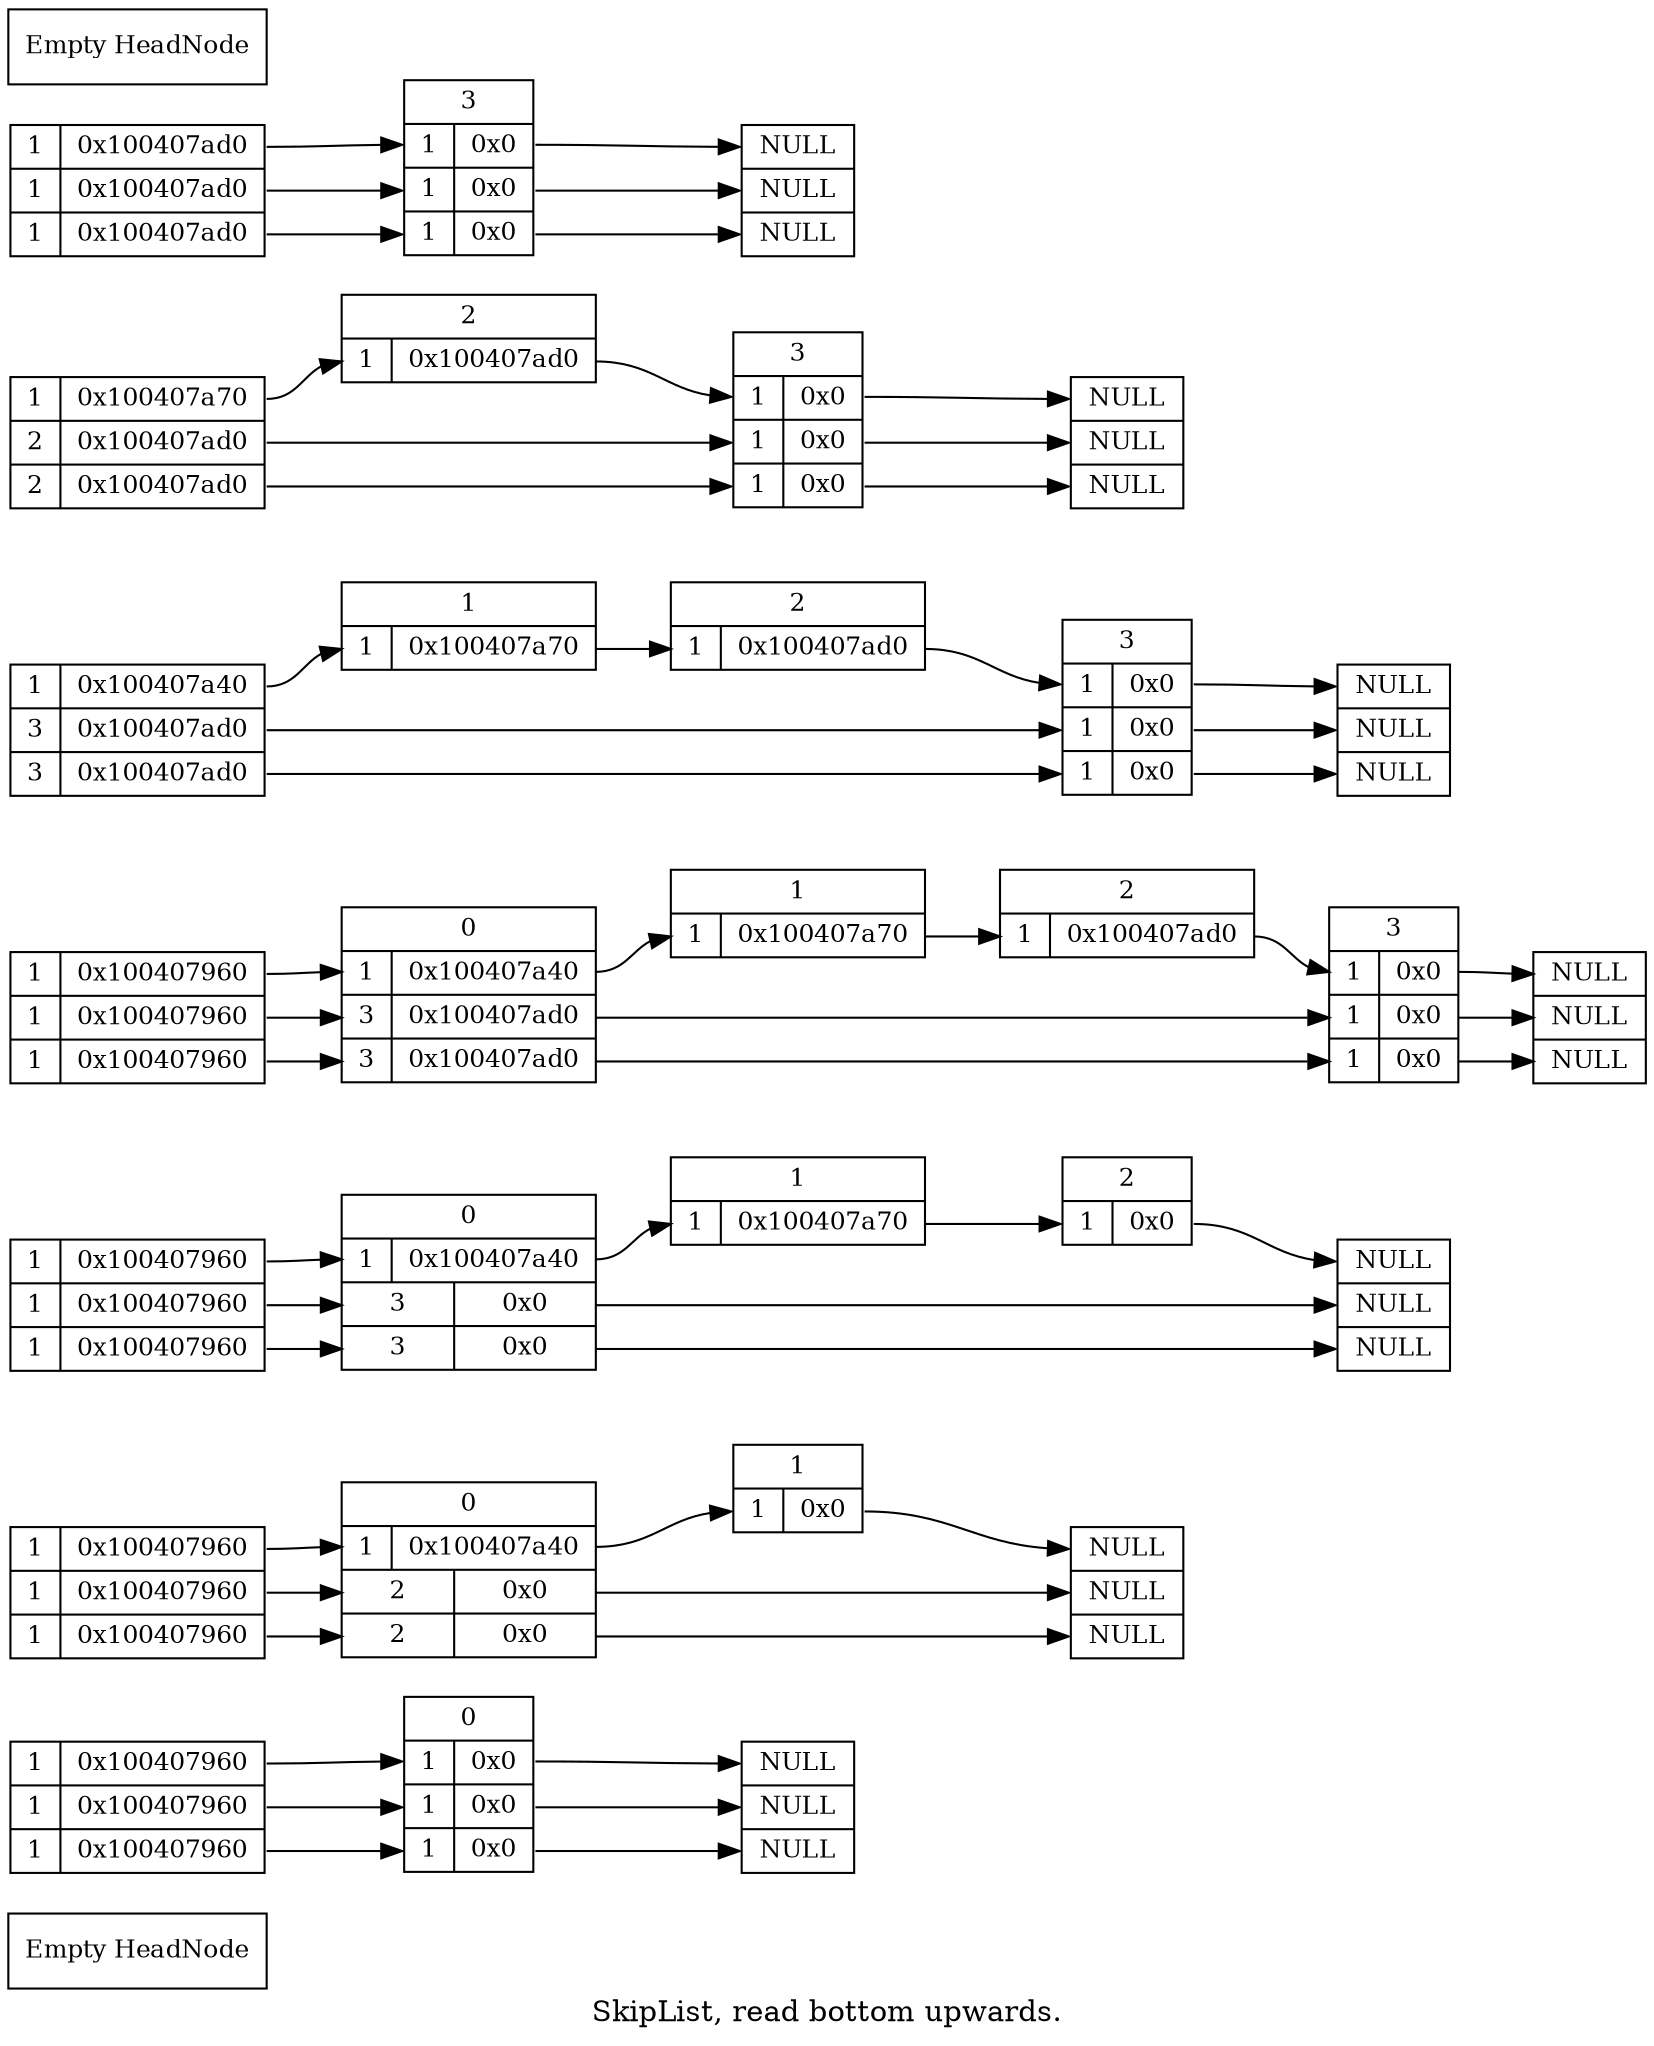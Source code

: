 # doc_insert_remove
digraph SkipList {
label = "SkipList, read bottom upwards."
graph [rankdir = "LR"];
node [fontsize = "12" shape = "ellipse"];
edge [];
"HeadNode" [
label = "Empty HeadNode"
shape = "record"
];
"HeadNode1" [
label = "{ 1 | <f0> 0x100407960} | { 1 | <f1> 0x100407960} | { 1 | <f2> 0x100407960}"
shape = "record"
];
"node10x0" [label = "<w1> NULL | <w2> NULL | <w3> NULL" shape = "record"];
"HeadNode1":f0 -> "node10x100407960":w1 [];
"HeadNode1":f1 -> "node10x100407960":w2 [];
"HeadNode1":f2 -> "node10x100407960":w3 [];
"node10x100407960" [
label = "<f0> 0 | { <w1> 1 | <f1> 0x0 } | { <w2> 1 | <f2> 0x0 } | { <w3> 1 | <f3> 0x0 }"
shape = "record"
];
"node10x100407960":f1 -> "node10x0":w1 [];
"node10x100407960":f2 -> "node10x0":w2 [];
"node10x100407960":f3 -> "node10x0":w3 [];
"HeadNode2" [
label = "{ 1 | <f0> 0x100407960} | { 1 | <f1> 0x100407960} | { 1 | <f2> 0x100407960}"
shape = "record"
];
"node20x0" [label = "<w1> NULL | <w2> NULL | <w3> NULL" shape = "record"];
"HeadNode2":f0 -> "node20x100407960":w1 [];
"HeadNode2":f1 -> "node20x100407960":w2 [];
"HeadNode2":f2 -> "node20x100407960":w3 [];
"node20x100407960" [
label = "<f0> 0 | { <w1> 1 | <f1> 0x100407a40 } | { <w2> 2 | <f2> 0x0 } | { <w3> 2 | <f3> 0x0 }"
shape = "record"
];
"node20x100407960":f1 -> "node20x100407a40":w1 [];
"node20x100407960":f2 -> "node20x0":w2 [];
"node20x100407960":f3 -> "node20x0":w3 [];
"node20x100407a40" [
label = "<f0> 1 | { <w1> 1 | <f1> 0x0 }"
shape = "record"
];
"node20x100407a40":f1 -> "node20x0":w1 [];
"HeadNode3" [
label = "{ 1 | <f0> 0x100407960} | { 1 | <f1> 0x100407960} | { 1 | <f2> 0x100407960}"
shape = "record"
];
"node30x0" [label = "<w1> NULL | <w2> NULL | <w3> NULL" shape = "record"];
"HeadNode3":f0 -> "node30x100407960":w1 [];
"HeadNode3":f1 -> "node30x100407960":w2 [];
"HeadNode3":f2 -> "node30x100407960":w3 [];
"node30x100407960" [
label = "<f0> 0 | { <w1> 1 | <f1> 0x100407a40 } | { <w2> 3 | <f2> 0x0 } | { <w3> 3 | <f3> 0x0 }"
shape = "record"
];
"node30x100407960":f1 -> "node30x100407a40":w1 [];
"node30x100407960":f2 -> "node30x0":w2 [];
"node30x100407960":f3 -> "node30x0":w3 [];
"node30x100407a40" [
label = "<f0> 1 | { <w1> 1 | <f1> 0x100407a70 }"
shape = "record"
];
"node30x100407a40":f1 -> "node30x100407a70":w1 [];
"node30x100407a70" [
label = "<f0> 2 | { <w1> 1 | <f1> 0x0 }"
shape = "record"
];
"node30x100407a70":f1 -> "node30x0":w1 [];
"HeadNode4" [
label = "{ 1 | <f0> 0x100407960} | { 1 | <f1> 0x100407960} | { 1 | <f2> 0x100407960}"
shape = "record"
];
"node40x0" [label = "<w1> NULL | <w2> NULL | <w3> NULL" shape = "record"];
"HeadNode4":f0 -> "node40x100407960":w1 [];
"HeadNode4":f1 -> "node40x100407960":w2 [];
"HeadNode4":f2 -> "node40x100407960":w3 [];
"node40x100407960" [
label = "<f0> 0 | { <w1> 1 | <f1> 0x100407a40 } | { <w2> 3 | <f2> 0x100407ad0 } | { <w3> 3 | <f3> 0x100407ad0 }"
shape = "record"
];
"node40x100407960":f1 -> "node40x100407a40":w1 [];
"node40x100407960":f2 -> "node40x100407ad0":w2 [];
"node40x100407960":f3 -> "node40x100407ad0":w3 [];
"node40x100407a40" [
label = "<f0> 1 | { <w1> 1 | <f1> 0x100407a70 }"
shape = "record"
];
"node40x100407a40":f1 -> "node40x100407a70":w1 [];
"node40x100407a70" [
label = "<f0> 2 | { <w1> 1 | <f1> 0x100407ad0 }"
shape = "record"
];
"node40x100407a70":f1 -> "node40x100407ad0":w1 [];
"node40x100407ad0" [
label = "<f0> 3 | { <w1> 1 | <f1> 0x0 } | { <w2> 1 | <f2> 0x0 } | { <w3> 1 | <f3> 0x0 }"
shape = "record"
];
"node40x100407ad0":f1 -> "node40x0":w1 [];
"node40x100407ad0":f2 -> "node40x0":w2 [];
"node40x100407ad0":f3 -> "node40x0":w3 [];
"HeadNode5" [
label = "{ 1 | <f0> 0x100407a40} | { 3 | <f1> 0x100407ad0} | { 3 | <f2> 0x100407ad0}"
shape = "record"
];
"node50x0" [label = "<w1> NULL | <w2> NULL | <w3> NULL" shape = "record"];
"HeadNode5":f0 -> "node50x100407a40":w1 [];
"HeadNode5":f1 -> "node50x100407ad0":w2 [];
"HeadNode5":f2 -> "node50x100407ad0":w3 [];
"node50x100407a40" [
label = "<f0> 1 | { <w1> 1 | <f1> 0x100407a70 }"
shape = "record"
];
"node50x100407a40":f1 -> "node50x100407a70":w1 [];
"node50x100407a70" [
label = "<f0> 2 | { <w1> 1 | <f1> 0x100407ad0 }"
shape = "record"
];
"node50x100407a70":f1 -> "node50x100407ad0":w1 [];
"node50x100407ad0" [
label = "<f0> 3 | { <w1> 1 | <f1> 0x0 } | { <w2> 1 | <f2> 0x0 } | { <w3> 1 | <f3> 0x0 }"
shape = "record"
];
"node50x100407ad0":f1 -> "node50x0":w1 [];
"node50x100407ad0":f2 -> "node50x0":w2 [];
"node50x100407ad0":f3 -> "node50x0":w3 [];
"HeadNode6" [
label = "{ 1 | <f0> 0x100407a70} | { 2 | <f1> 0x100407ad0} | { 2 | <f2> 0x100407ad0}"
shape = "record"
];
"node60x0" [label = "<w1> NULL | <w2> NULL | <w3> NULL" shape = "record"];
"HeadNode6":f0 -> "node60x100407a70":w1 [];
"HeadNode6":f1 -> "node60x100407ad0":w2 [];
"HeadNode6":f2 -> "node60x100407ad0":w3 [];
"node60x100407a70" [
label = "<f0> 2 | { <w1> 1 | <f1> 0x100407ad0 }"
shape = "record"
];
"node60x100407a70":f1 -> "node60x100407ad0":w1 [];
"node60x100407ad0" [
label = "<f0> 3 | { <w1> 1 | <f1> 0x0 } | { <w2> 1 | <f2> 0x0 } | { <w3> 1 | <f3> 0x0 }"
shape = "record"
];
"node60x100407ad0":f1 -> "node60x0":w1 [];
"node60x100407ad0":f2 -> "node60x0":w2 [];
"node60x100407ad0":f3 -> "node60x0":w3 [];
"HeadNode7" [
label = "{ 1 | <f0> 0x100407ad0} | { 1 | <f1> 0x100407ad0} | { 1 | <f2> 0x100407ad0}"
shape = "record"
];
"node70x0" [label = "<w1> NULL | <w2> NULL | <w3> NULL" shape = "record"];
"HeadNode7":f0 -> "node70x100407ad0":w1 [];
"HeadNode7":f1 -> "node70x100407ad0":w2 [];
"HeadNode7":f2 -> "node70x100407ad0":w3 [];
"node70x100407ad0" [
label = "<f0> 3 | { <w1> 1 | <f1> 0x0 } | { <w2> 1 | <f2> 0x0 } | { <w3> 1 | <f3> 0x0 }"
shape = "record"
];
"node70x100407ad0":f1 -> "node70x0":w1 [];
"node70x100407ad0":f2 -> "node70x0":w2 [];
"node70x100407ad0":f3 -> "node70x0":w3 [];
"HeadNode8" [
label = "Empty HeadNode"
shape = "record"
];
}
